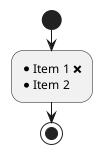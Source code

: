 {
  "sha1": "eh6g92nsw4tairx7dh8ma86zhzx489v",
  "insertion": {
    "when": "2024-06-01T09:03:04.439Z",
    "url": "https://forum.plantuml.net/10062/new-activity-diagram-syntax-error-when-using-openicon",
    "user": "plantuml@gmail.com"
  }
}
@startuml

start

:*Item 1 <&x>
*Item 2;

stop

@enduml

